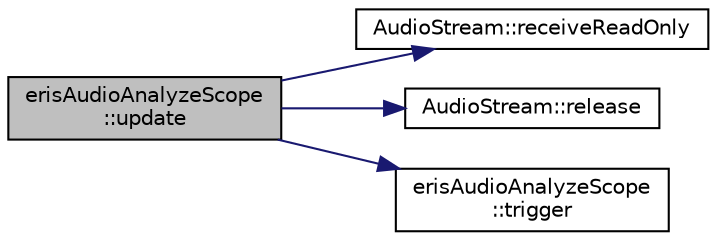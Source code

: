 digraph "erisAudioAnalyzeScope::update"
{
 // LATEX_PDF_SIZE
  edge [fontname="Helvetica",fontsize="10",labelfontname="Helvetica",labelfontsize="10"];
  node [fontname="Helvetica",fontsize="10",shape=record];
  rankdir="LR";
  Node1 [label="erisAudioAnalyzeScope\l::update",height=0.2,width=0.4,color="black", fillcolor="grey75", style="filled", fontcolor="black",tooltip=" "];
  Node1 -> Node2 [color="midnightblue",fontsize="10",style="solid",fontname="Helvetica"];
  Node2 [label="AudioStream::receiveReadOnly",height=0.2,width=0.4,color="black", fillcolor="white", style="filled",URL="$class_audio_stream.html#a9599ba022ef3e214243ce4dee9717019",tooltip=" "];
  Node1 -> Node3 [color="midnightblue",fontsize="10",style="solid",fontname="Helvetica"];
  Node3 [label="AudioStream::release",height=0.2,width=0.4,color="black", fillcolor="white", style="filled",URL="$class_audio_stream.html#a29a40aab8fe15aeee2f0a131da381424",tooltip=" "];
  Node1 -> Node4 [color="midnightblue",fontsize="10",style="solid",fontname="Helvetica"];
  Node4 [label="erisAudioAnalyzeScope\l::trigger",height=0.2,width=0.4,color="black", fillcolor="white", style="filled",URL="$classeris_audio_analyze_scope.html#a5908af4a47b73f1850f106303ae071bd",tooltip=" "];
}

